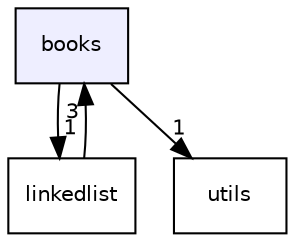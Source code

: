 digraph "/home/ssteiner/Documents/GitHub/EWU-CSCD340-W16/Solutions/Lab1/books" {
  compound=true
  node [ fontsize="10", fontname="Helvetica"];
  edge [ labelfontsize="10", labelfontname="Helvetica"];
  dir_09aee09edd42d8afba8a63b3bab7d03d [shape=box, label="books", style="filled", fillcolor="#eeeeff", pencolor="black", URL="dir_09aee09edd42d8afba8a63b3bab7d03d.html"];
  dir_c04532dbaa41c109f143a7b32ad4206b [shape=box label="linkedlist" URL="dir_c04532dbaa41c109f143a7b32ad4206b.html"];
  dir_cbdb8362360e11eafe2fa3bc74cf0ffd [shape=box label="utils" URL="dir_cbdb8362360e11eafe2fa3bc74cf0ffd.html"];
  dir_09aee09edd42d8afba8a63b3bab7d03d->dir_c04532dbaa41c109f143a7b32ad4206b [headlabel="1", labeldistance=1.5 headhref="dir_000000_000001.html"];
  dir_09aee09edd42d8afba8a63b3bab7d03d->dir_cbdb8362360e11eafe2fa3bc74cf0ffd [headlabel="1", labeldistance=1.5 headhref="dir_000000_000002.html"];
  dir_c04532dbaa41c109f143a7b32ad4206b->dir_09aee09edd42d8afba8a63b3bab7d03d [headlabel="3", labeldistance=1.5 headhref="dir_000001_000000.html"];
}
